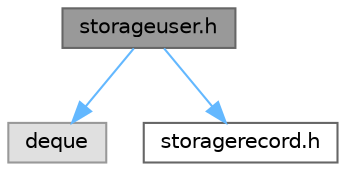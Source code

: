 digraph "storageuser.h"
{
 // LATEX_PDF_SIZE
  bgcolor="transparent";
  edge [fontname=Helvetica,fontsize=10,labelfontname=Helvetica,labelfontsize=10];
  node [fontname=Helvetica,fontsize=10,shape=box,height=0.2,width=0.4];
  Node1 [label="storageuser.h",height=0.2,width=0.4,color="gray40", fillcolor="grey60", style="filled", fontcolor="black",tooltip="Файл класса пользователей"];
  Node1 -> Node2 [color="steelblue1",style="solid"];
  Node2 [label="deque",height=0.2,width=0.4,color="grey60", fillcolor="#E0E0E0", style="filled",tooltip=" "];
  Node1 -> Node3 [color="steelblue1",style="solid"];
  Node3 [label="storagerecord.h",height=0.2,width=0.4,color="grey40", fillcolor="white", style="filled",URL="$storagerecord_8h.html",tooltip="Файл класса записей хранилища пользовательских запросов"];
}
